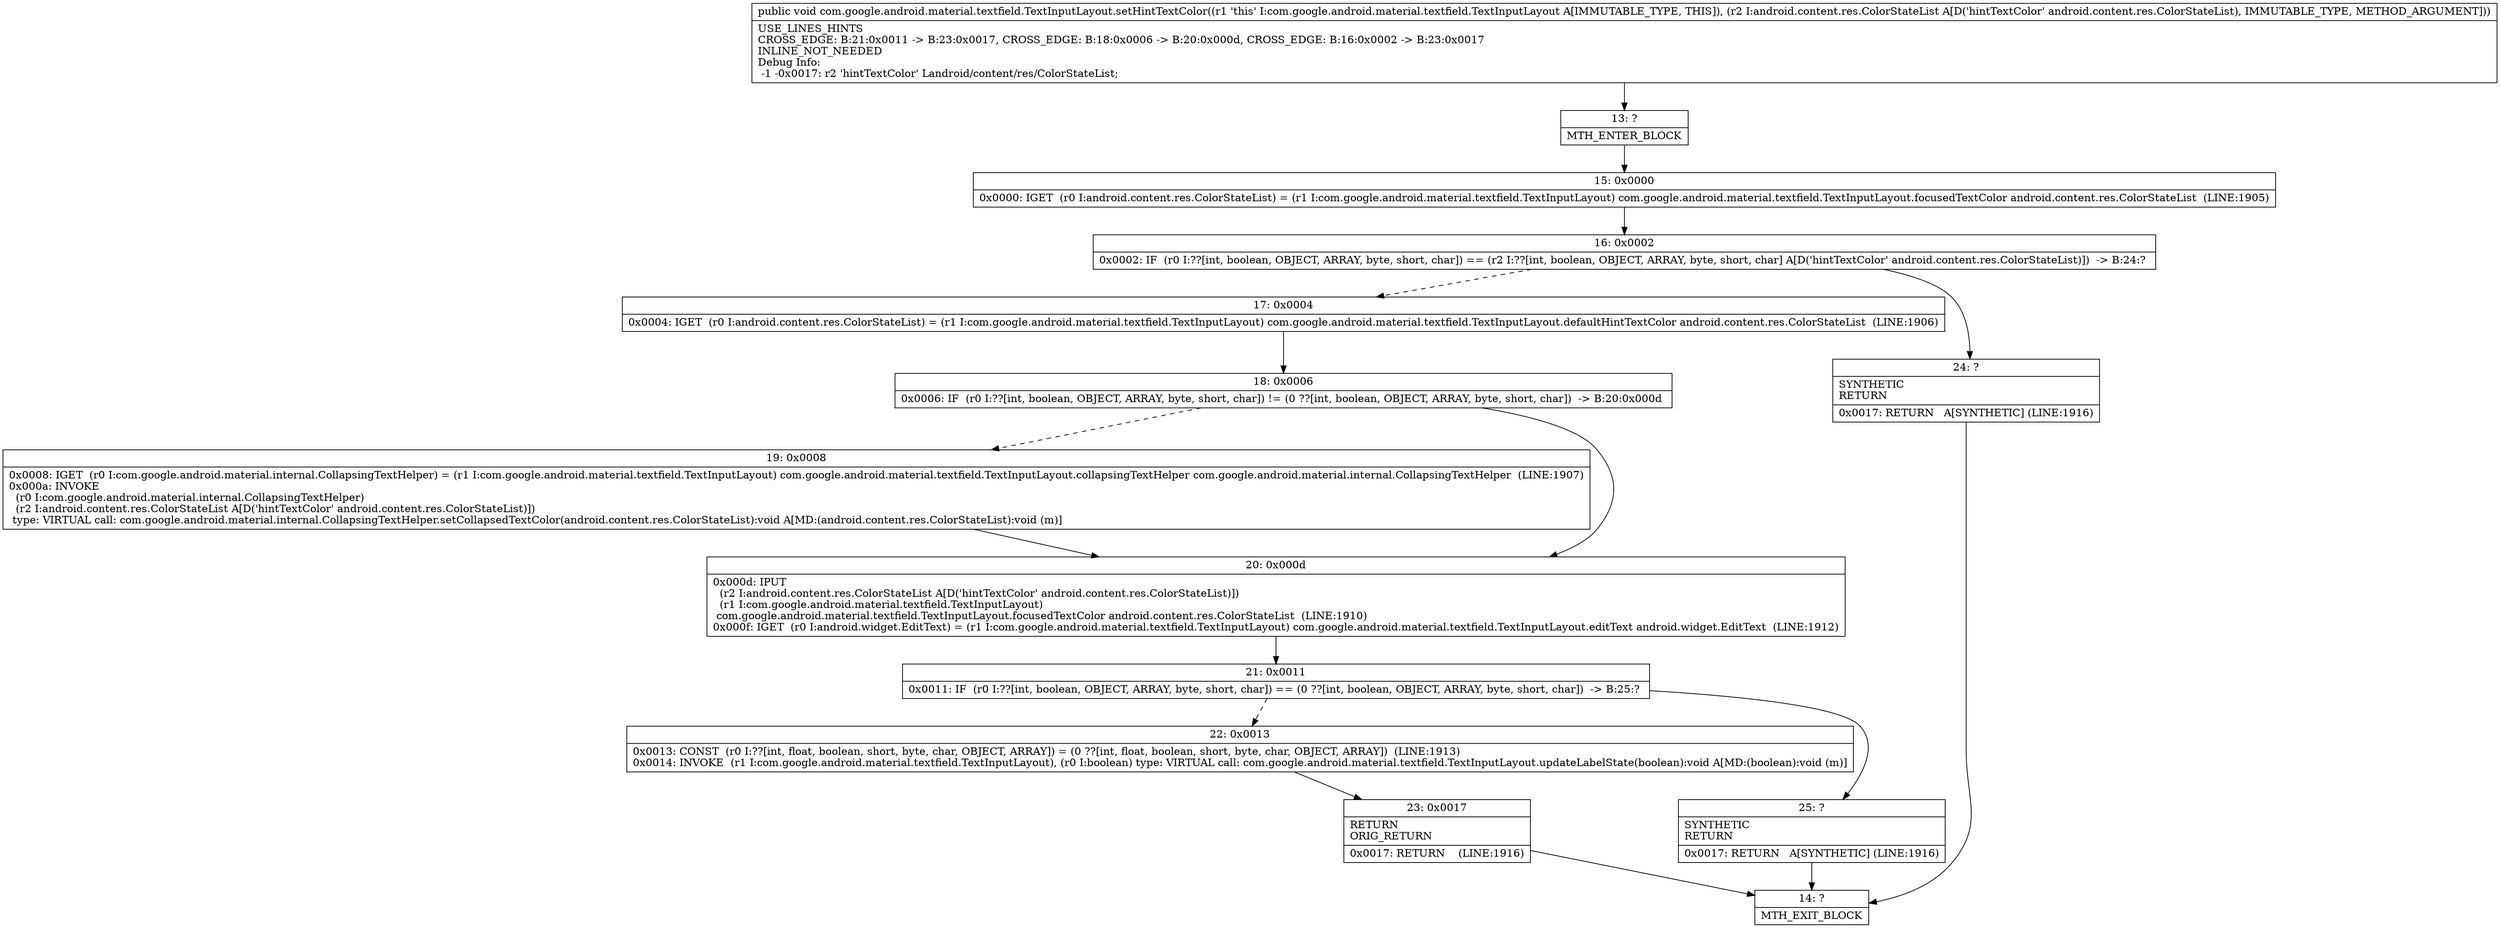digraph "CFG forcom.google.android.material.textfield.TextInputLayout.setHintTextColor(Landroid\/content\/res\/ColorStateList;)V" {
Node_13 [shape=record,label="{13\:\ ?|MTH_ENTER_BLOCK\l}"];
Node_15 [shape=record,label="{15\:\ 0x0000|0x0000: IGET  (r0 I:android.content.res.ColorStateList) = (r1 I:com.google.android.material.textfield.TextInputLayout) com.google.android.material.textfield.TextInputLayout.focusedTextColor android.content.res.ColorStateList  (LINE:1905)\l}"];
Node_16 [shape=record,label="{16\:\ 0x0002|0x0002: IF  (r0 I:??[int, boolean, OBJECT, ARRAY, byte, short, char]) == (r2 I:??[int, boolean, OBJECT, ARRAY, byte, short, char] A[D('hintTextColor' android.content.res.ColorStateList)])  \-\> B:24:? \l}"];
Node_17 [shape=record,label="{17\:\ 0x0004|0x0004: IGET  (r0 I:android.content.res.ColorStateList) = (r1 I:com.google.android.material.textfield.TextInputLayout) com.google.android.material.textfield.TextInputLayout.defaultHintTextColor android.content.res.ColorStateList  (LINE:1906)\l}"];
Node_18 [shape=record,label="{18\:\ 0x0006|0x0006: IF  (r0 I:??[int, boolean, OBJECT, ARRAY, byte, short, char]) != (0 ??[int, boolean, OBJECT, ARRAY, byte, short, char])  \-\> B:20:0x000d \l}"];
Node_19 [shape=record,label="{19\:\ 0x0008|0x0008: IGET  (r0 I:com.google.android.material.internal.CollapsingTextHelper) = (r1 I:com.google.android.material.textfield.TextInputLayout) com.google.android.material.textfield.TextInputLayout.collapsingTextHelper com.google.android.material.internal.CollapsingTextHelper  (LINE:1907)\l0x000a: INVOKE  \l  (r0 I:com.google.android.material.internal.CollapsingTextHelper)\l  (r2 I:android.content.res.ColorStateList A[D('hintTextColor' android.content.res.ColorStateList)])\l type: VIRTUAL call: com.google.android.material.internal.CollapsingTextHelper.setCollapsedTextColor(android.content.res.ColorStateList):void A[MD:(android.content.res.ColorStateList):void (m)]\l}"];
Node_20 [shape=record,label="{20\:\ 0x000d|0x000d: IPUT  \l  (r2 I:android.content.res.ColorStateList A[D('hintTextColor' android.content.res.ColorStateList)])\l  (r1 I:com.google.android.material.textfield.TextInputLayout)\l com.google.android.material.textfield.TextInputLayout.focusedTextColor android.content.res.ColorStateList  (LINE:1910)\l0x000f: IGET  (r0 I:android.widget.EditText) = (r1 I:com.google.android.material.textfield.TextInputLayout) com.google.android.material.textfield.TextInputLayout.editText android.widget.EditText  (LINE:1912)\l}"];
Node_21 [shape=record,label="{21\:\ 0x0011|0x0011: IF  (r0 I:??[int, boolean, OBJECT, ARRAY, byte, short, char]) == (0 ??[int, boolean, OBJECT, ARRAY, byte, short, char])  \-\> B:25:? \l}"];
Node_22 [shape=record,label="{22\:\ 0x0013|0x0013: CONST  (r0 I:??[int, float, boolean, short, byte, char, OBJECT, ARRAY]) = (0 ??[int, float, boolean, short, byte, char, OBJECT, ARRAY])  (LINE:1913)\l0x0014: INVOKE  (r1 I:com.google.android.material.textfield.TextInputLayout), (r0 I:boolean) type: VIRTUAL call: com.google.android.material.textfield.TextInputLayout.updateLabelState(boolean):void A[MD:(boolean):void (m)]\l}"];
Node_23 [shape=record,label="{23\:\ 0x0017|RETURN\lORIG_RETURN\l|0x0017: RETURN    (LINE:1916)\l}"];
Node_14 [shape=record,label="{14\:\ ?|MTH_EXIT_BLOCK\l}"];
Node_25 [shape=record,label="{25\:\ ?|SYNTHETIC\lRETURN\l|0x0017: RETURN   A[SYNTHETIC] (LINE:1916)\l}"];
Node_24 [shape=record,label="{24\:\ ?|SYNTHETIC\lRETURN\l|0x0017: RETURN   A[SYNTHETIC] (LINE:1916)\l}"];
MethodNode[shape=record,label="{public void com.google.android.material.textfield.TextInputLayout.setHintTextColor((r1 'this' I:com.google.android.material.textfield.TextInputLayout A[IMMUTABLE_TYPE, THIS]), (r2 I:android.content.res.ColorStateList A[D('hintTextColor' android.content.res.ColorStateList), IMMUTABLE_TYPE, METHOD_ARGUMENT]))  | USE_LINES_HINTS\lCROSS_EDGE: B:21:0x0011 \-\> B:23:0x0017, CROSS_EDGE: B:18:0x0006 \-\> B:20:0x000d, CROSS_EDGE: B:16:0x0002 \-\> B:23:0x0017\lINLINE_NOT_NEEDED\lDebug Info:\l  \-1 \-0x0017: r2 'hintTextColor' Landroid\/content\/res\/ColorStateList;\l}"];
MethodNode -> Node_13;Node_13 -> Node_15;
Node_15 -> Node_16;
Node_16 -> Node_17[style=dashed];
Node_16 -> Node_24;
Node_17 -> Node_18;
Node_18 -> Node_19[style=dashed];
Node_18 -> Node_20;
Node_19 -> Node_20;
Node_20 -> Node_21;
Node_21 -> Node_22[style=dashed];
Node_21 -> Node_25;
Node_22 -> Node_23;
Node_23 -> Node_14;
Node_25 -> Node_14;
Node_24 -> Node_14;
}

